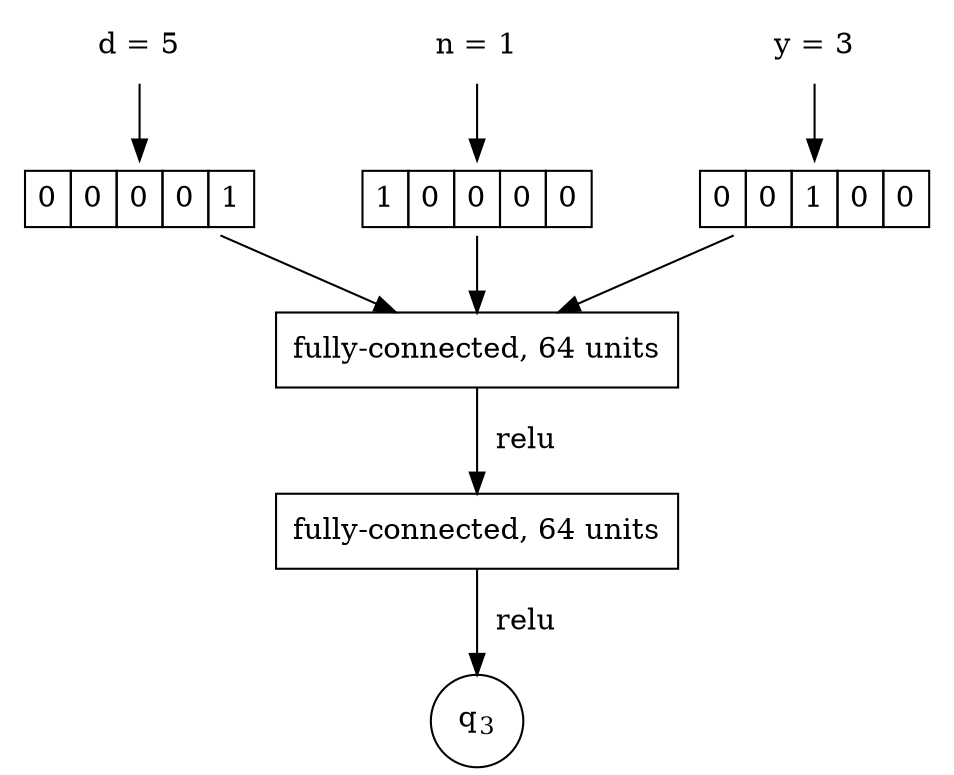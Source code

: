 digraph basic_nn {
  node [shape="plaintext"]
  d_label [label="d = 5"]
  s_label [label="n = 1"]
  y_label [label="y = 3"]

  node [shape=none];
  d_input [label=<<table border="0" cellspacing="0" cellborder="1" cellpadding="5">
                     <tr border="0">
                        <td>0</td>
                        <td>0</td>
                        <td>0</td>
                        <td>0</td>
                        <td>1</td>
                      </tr>
                   </table>>,
                   ];
  s_input [label=<<table border="0" cellspacing="0"  cellpadding="5">
                      <tr border="0">
                        <td border="1">1</td>
                        <td border="1">0</td>
                        <td border="1">0</td>
                        <td border="1">0</td>
                        <td border="1">0</td>
                      </tr>
                  </table>>]; 
  y_input [label=<<table border="0" cellspacing="0" cellpadding="5">
                      <tr border="0">
                        <td border="1">0</td>
                        <td border="1">0</td>
                        <td border="1">1</td>
                        <td border="1">0</td>
                        <td border="1">0</td>
                      </tr>
                      </table>>];

  subgraph {
    {rank=same; d_input, s_input, y_input} 
  }

  node [shape="box"]
  layer_1 [label="fully-connected, 64 units"];
  layer_2 [label="fully-connected, 64 units"];
  output [shape="circle" label=<q<SUB>3</SUB>>];
 
  d_label -> d_input
  s_label -> s_input
  y_label -> y_input

  d_input -> layer_1
  s_input -> layer_1
  y_input -> layer_1

  layer_1 -> layer_2 [label="  relu"]
  layer_2 -> output [label="  relu"]

  edge [style="invis"]
  d_input -> s_input -> y_input
}
